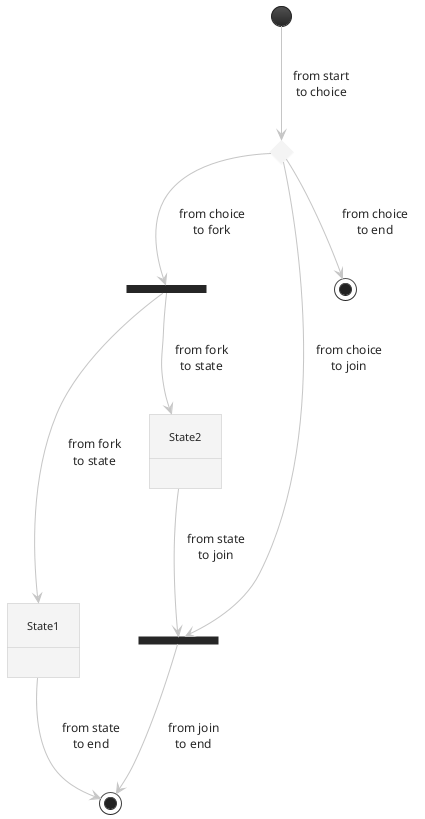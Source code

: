 ' Do not edit
' Theme Gallery
' autogenerated by script
'
@startuml
!theme carbon-gray
state choice1 <<choice>>
state fork1   <<fork>>
state join2   <<join>>
state end3    <<end>>

[*]     --> choice1 : from start\nto choice
choice1 --> fork1   : from choice\nto fork
choice1 --> join2   : from choice\nto join
choice1 --> end3    : from choice\nto end

fork1   ---> State1 : from fork\nto state
fork1   --> State2  : from fork\nto state

State2  --> join2   : from state\nto join
State1  --> [*]     : from state\nto end

join2   --> [*]     : from join\nto end
@enduml
